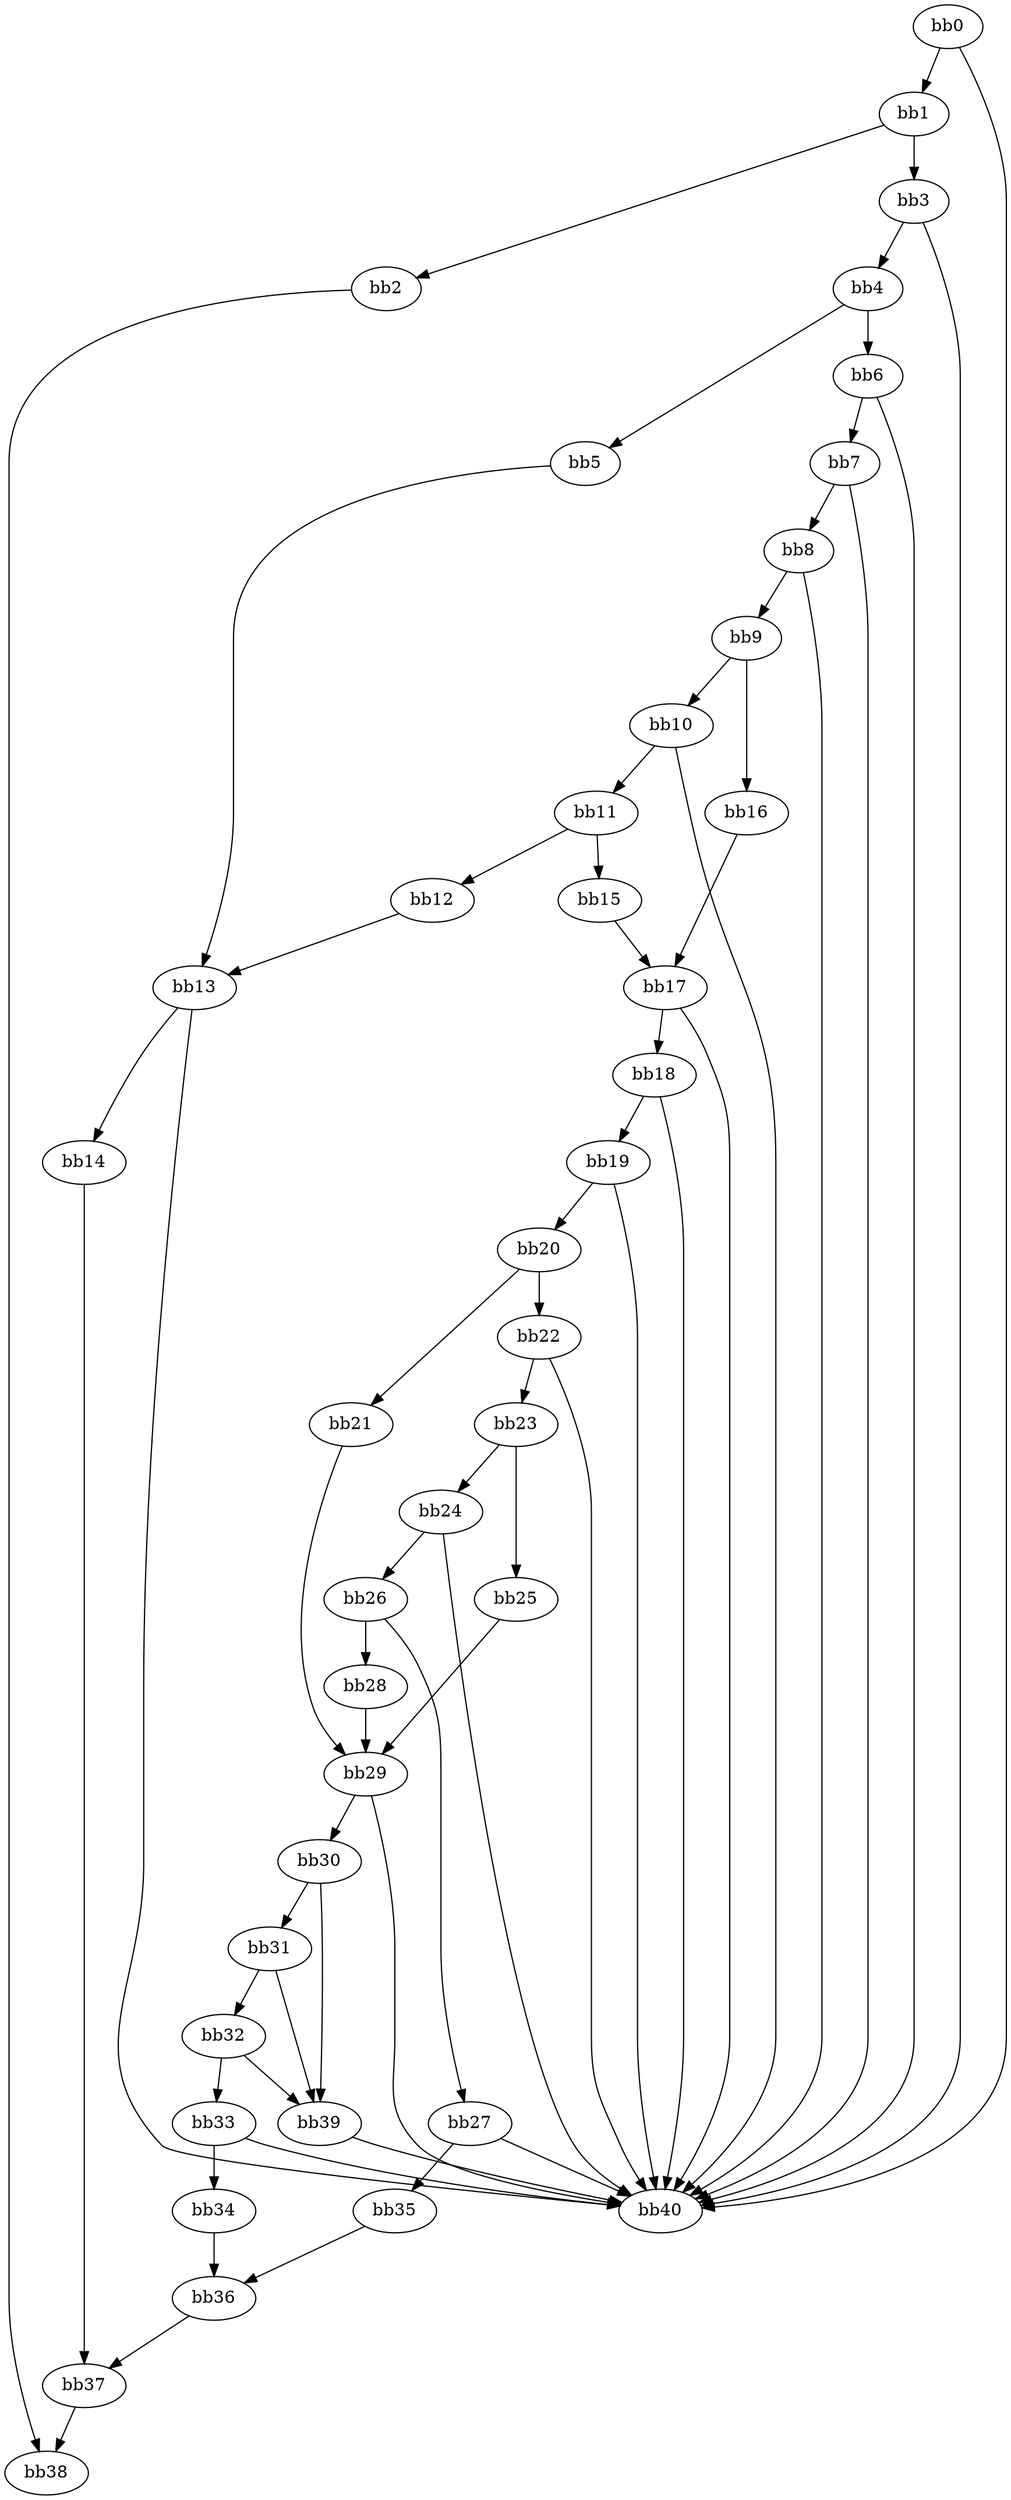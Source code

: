 digraph {
    0 [ label = "bb0\l" ]
    1 [ label = "bb1\l" ]
    2 [ label = "bb2\l" ]
    3 [ label = "bb3\l" ]
    4 [ label = "bb4\l" ]
    5 [ label = "bb5\l" ]
    6 [ label = "bb6\l" ]
    7 [ label = "bb7\l" ]
    8 [ label = "bb8\l" ]
    9 [ label = "bb9\l" ]
    10 [ label = "bb10\l" ]
    11 [ label = "bb11\l" ]
    12 [ label = "bb12\l" ]
    13 [ label = "bb13\l" ]
    14 [ label = "bb14\l" ]
    15 [ label = "bb15\l" ]
    16 [ label = "bb16\l" ]
    17 [ label = "bb17\l" ]
    18 [ label = "bb18\l" ]
    19 [ label = "bb19\l" ]
    20 [ label = "bb20\l" ]
    21 [ label = "bb21\l" ]
    22 [ label = "bb22\l" ]
    23 [ label = "bb23\l" ]
    24 [ label = "bb24\l" ]
    25 [ label = "bb25\l" ]
    26 [ label = "bb26\l" ]
    27 [ label = "bb27\l" ]
    28 [ label = "bb28\l" ]
    29 [ label = "bb29\l" ]
    30 [ label = "bb30\l" ]
    31 [ label = "bb31\l" ]
    32 [ label = "bb32\l" ]
    33 [ label = "bb33\l" ]
    34 [ label = "bb34\l" ]
    35 [ label = "bb35\l" ]
    36 [ label = "bb36\l" ]
    37 [ label = "bb37\l" ]
    38 [ label = "bb38\l" ]
    39 [ label = "bb39\l" ]
    40 [ label = "bb40\l" ]
    0 -> 1 [ ]
    0 -> 40 [ ]
    1 -> 2 [ ]
    1 -> 3 [ ]
    2 -> 38 [ ]
    3 -> 4 [ ]
    3 -> 40 [ ]
    4 -> 5 [ ]
    4 -> 6 [ ]
    5 -> 13 [ ]
    6 -> 7 [ ]
    6 -> 40 [ ]
    7 -> 8 [ ]
    7 -> 40 [ ]
    8 -> 9 [ ]
    8 -> 40 [ ]
    9 -> 10 [ ]
    9 -> 16 [ ]
    10 -> 11 [ ]
    10 -> 40 [ ]
    11 -> 12 [ ]
    11 -> 15 [ ]
    12 -> 13 [ ]
    13 -> 14 [ ]
    13 -> 40 [ ]
    14 -> 37 [ ]
    15 -> 17 [ ]
    16 -> 17 [ ]
    17 -> 18 [ ]
    17 -> 40 [ ]
    18 -> 19 [ ]
    18 -> 40 [ ]
    19 -> 20 [ ]
    19 -> 40 [ ]
    20 -> 21 [ ]
    20 -> 22 [ ]
    21 -> 29 [ ]
    22 -> 23 [ ]
    22 -> 40 [ ]
    23 -> 24 [ ]
    23 -> 25 [ ]
    24 -> 26 [ ]
    24 -> 40 [ ]
    25 -> 29 [ ]
    26 -> 27 [ ]
    26 -> 28 [ ]
    27 -> 35 [ ]
    27 -> 40 [ ]
    28 -> 29 [ ]
    29 -> 30 [ ]
    29 -> 40 [ ]
    30 -> 31 [ ]
    30 -> 39 [ ]
    31 -> 32 [ ]
    31 -> 39 [ ]
    32 -> 33 [ ]
    32 -> 39 [ ]
    33 -> 34 [ ]
    33 -> 40 [ ]
    34 -> 36 [ ]
    35 -> 36 [ ]
    36 -> 37 [ ]
    37 -> 38 [ ]
    39 -> 40 [ ]
}

